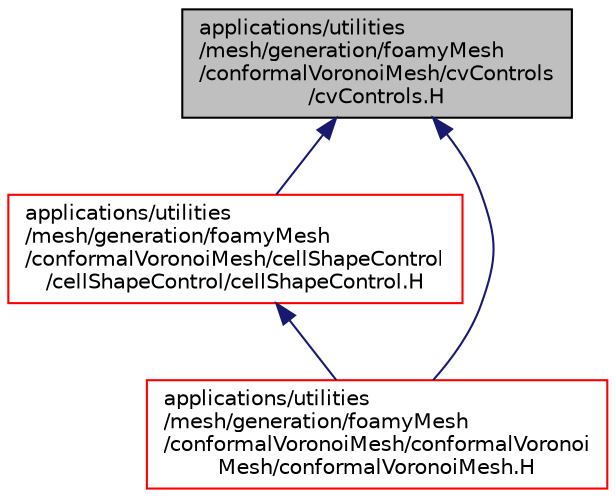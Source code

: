 digraph "applications/utilities/mesh/generation/foamyMesh/conformalVoronoiMesh/cvControls/cvControls.H"
{
  bgcolor="transparent";
  edge [fontname="Helvetica",fontsize="10",labelfontname="Helvetica",labelfontsize="10"];
  node [fontname="Helvetica",fontsize="10",shape=record];
  Node1 [label="applications/utilities\l/mesh/generation/foamyMesh\l/conformalVoronoiMesh/cvControls\l/cvControls.H",height=0.2,width=0.4,color="black", fillcolor="grey75", style="filled", fontcolor="black"];
  Node1 -> Node2 [dir="back",color="midnightblue",fontsize="10",style="solid",fontname="Helvetica"];
  Node2 [label="applications/utilities\l/mesh/generation/foamyMesh\l/conformalVoronoiMesh/cellShapeControl\l/cellShapeControl/cellShapeControl.H",height=0.2,width=0.4,color="red",URL="$a04126.html"];
  Node2 -> Node3 [dir="back",color="midnightblue",fontsize="10",style="solid",fontname="Helvetica"];
  Node3 [label="applications/utilities\l/mesh/generation/foamyMesh\l/conformalVoronoiMesh/conformalVoronoi\lMesh/conformalVoronoiMesh.H",height=0.2,width=0.4,color="red",URL="$a04168.html"];
  Node1 -> Node3 [dir="back",color="midnightblue",fontsize="10",style="solid",fontname="Helvetica"];
}
